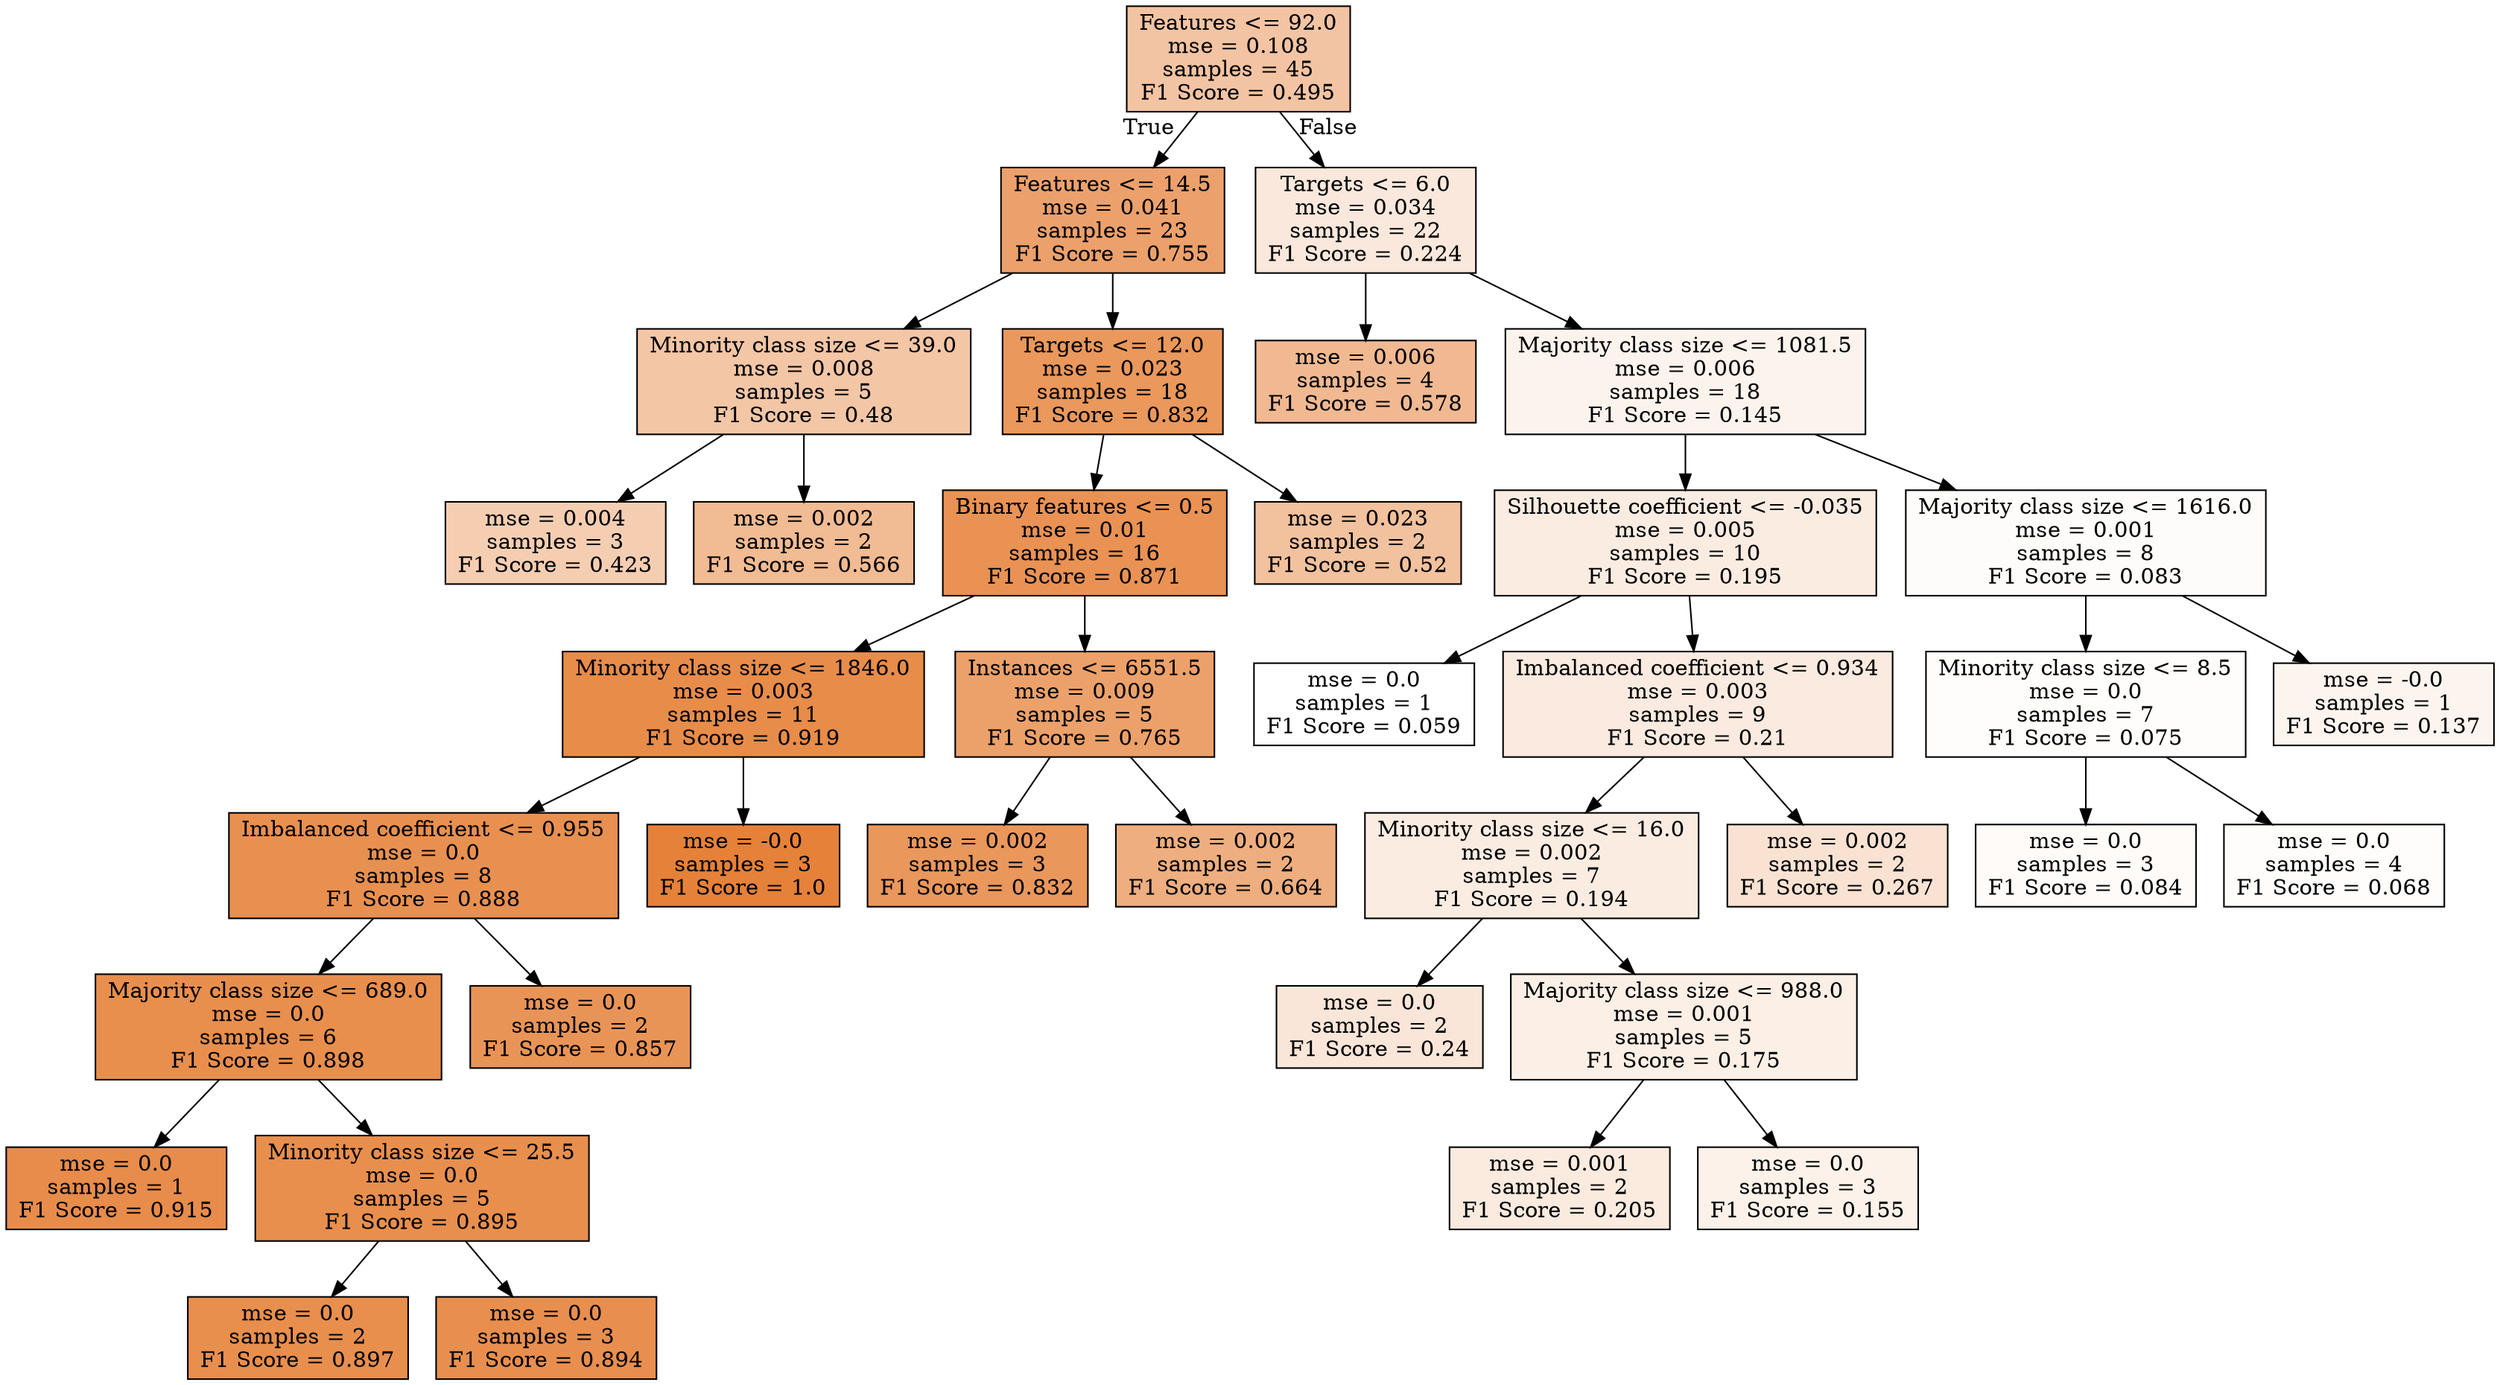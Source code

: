 digraph Tree {
node [shape=box, style="filled", color="black"] ;
0 [label="Features <= 92.0\nmse = 0.108\nsamples = 45\nF1 Score = 0.495", fillcolor="#e5813976"] ;
1 [label="Features <= 14.5\nmse = 0.041\nsamples = 23\nF1 Score = 0.755", fillcolor="#e58139bd"] ;
0 -> 1 [labeldistance=2.5, labelangle=45, headlabel="True"] ;
2 [label="Minority class size <= 39.0\nmse = 0.008\nsamples = 5\nF1 Score = 0.48", fillcolor="#e5813972"] ;
1 -> 2 ;
3 [label="mse = 0.004\nsamples = 3\nF1 Score = 0.423", fillcolor="#e5813963"] ;
2 -> 3 ;
4 [label="mse = 0.002\nsamples = 2\nF1 Score = 0.566", fillcolor="#e581398a"] ;
2 -> 4 ;
5 [label="Targets <= 12.0\nmse = 0.023\nsamples = 18\nF1 Score = 0.832", fillcolor="#e58139d1"] ;
1 -> 5 ;
6 [label="Binary features <= 0.5\nmse = 0.01\nsamples = 16\nF1 Score = 0.871", fillcolor="#e58139dc"] ;
5 -> 6 ;
7 [label="Minority class size <= 1846.0\nmse = 0.003\nsamples = 11\nF1 Score = 0.919", fillcolor="#e58139e9"] ;
6 -> 7 ;
8 [label="Imbalanced coefficient <= 0.955\nmse = 0.0\nsamples = 8\nF1 Score = 0.888", fillcolor="#e58139e1"] ;
7 -> 8 ;
9 [label="Majority class size <= 689.0\nmse = 0.0\nsamples = 6\nF1 Score = 0.898", fillcolor="#e58139e3"] ;
8 -> 9 ;
10 [label="mse = 0.0\nsamples = 1\nF1 Score = 0.915", fillcolor="#e58139e8"] ;
9 -> 10 ;
11 [label="Minority class size <= 25.5\nmse = 0.0\nsamples = 5\nF1 Score = 0.895", fillcolor="#e58139e3"] ;
9 -> 11 ;
12 [label="mse = 0.0\nsamples = 2\nF1 Score = 0.897", fillcolor="#e58139e3"] ;
11 -> 12 ;
13 [label="mse = 0.0\nsamples = 3\nF1 Score = 0.894", fillcolor="#e58139e2"] ;
11 -> 13 ;
14 [label="mse = 0.0\nsamples = 2\nF1 Score = 0.857", fillcolor="#e58139d8"] ;
8 -> 14 ;
15 [label="mse = -0.0\nsamples = 3\nF1 Score = 1.0", fillcolor="#e58139ff"] ;
7 -> 15 ;
16 [label="Instances <= 6551.5\nmse = 0.009\nsamples = 5\nF1 Score = 0.765", fillcolor="#e58139bf"] ;
6 -> 16 ;
17 [label="mse = 0.002\nsamples = 3\nF1 Score = 0.832", fillcolor="#e58139d2"] ;
16 -> 17 ;
18 [label="mse = 0.002\nsamples = 2\nF1 Score = 0.664", fillcolor="#e58139a4"] ;
16 -> 18 ;
19 [label="mse = 0.023\nsamples = 2\nF1 Score = 0.52", fillcolor="#e581397d"] ;
5 -> 19 ;
20 [label="Targets <= 6.0\nmse = 0.034\nsamples = 22\nF1 Score = 0.224", fillcolor="#e581392d"] ;
0 -> 20 [labeldistance=2.5, labelangle=-45, headlabel="False"] ;
21 [label="mse = 0.006\nsamples = 4\nF1 Score = 0.578", fillcolor="#e581398d"] ;
20 -> 21 ;
22 [label="Majority class size <= 1081.5\nmse = 0.006\nsamples = 18\nF1 Score = 0.145", fillcolor="#e5813917"] ;
20 -> 22 ;
23 [label="Silhouette coefficient <= -0.035\nmse = 0.005\nsamples = 10\nF1 Score = 0.195", fillcolor="#e5813925"] ;
22 -> 23 ;
24 [label="mse = 0.0\nsamples = 1\nF1 Score = 0.059", fillcolor="#e5813900"] ;
23 -> 24 ;
25 [label="Imbalanced coefficient <= 0.934\nmse = 0.003\nsamples = 9\nF1 Score = 0.21", fillcolor="#e5813929"] ;
23 -> 25 ;
26 [label="Minority class size <= 16.0\nmse = 0.002\nsamples = 7\nF1 Score = 0.194", fillcolor="#e5813925"] ;
25 -> 26 ;
27 [label="mse = 0.0\nsamples = 2\nF1 Score = 0.24", fillcolor="#e5813931"] ;
26 -> 27 ;
28 [label="Majority class size <= 988.0\nmse = 0.001\nsamples = 5\nF1 Score = 0.175", fillcolor="#e5813920"] ;
26 -> 28 ;
29 [label="mse = 0.001\nsamples = 2\nF1 Score = 0.205", fillcolor="#e5813928"] ;
28 -> 29 ;
30 [label="mse = 0.0\nsamples = 3\nF1 Score = 0.155", fillcolor="#e581391a"] ;
28 -> 30 ;
31 [label="mse = 0.002\nsamples = 2\nF1 Score = 0.267", fillcolor="#e5813939"] ;
25 -> 31 ;
32 [label="Majority class size <= 1616.0\nmse = 0.001\nsamples = 8\nF1 Score = 0.083", fillcolor="#e5813906"] ;
22 -> 32 ;
33 [label="Minority class size <= 8.5\nmse = 0.0\nsamples = 7\nF1 Score = 0.075", fillcolor="#e5813904"] ;
32 -> 33 ;
34 [label="mse = 0.0\nsamples = 3\nF1 Score = 0.084", fillcolor="#e5813907"] ;
33 -> 34 ;
35 [label="mse = 0.0\nsamples = 4\nF1 Score = 0.068", fillcolor="#e5813903"] ;
33 -> 35 ;
36 [label="mse = -0.0\nsamples = 1\nF1 Score = 0.137", fillcolor="#e5813915"] ;
32 -> 36 ;
}